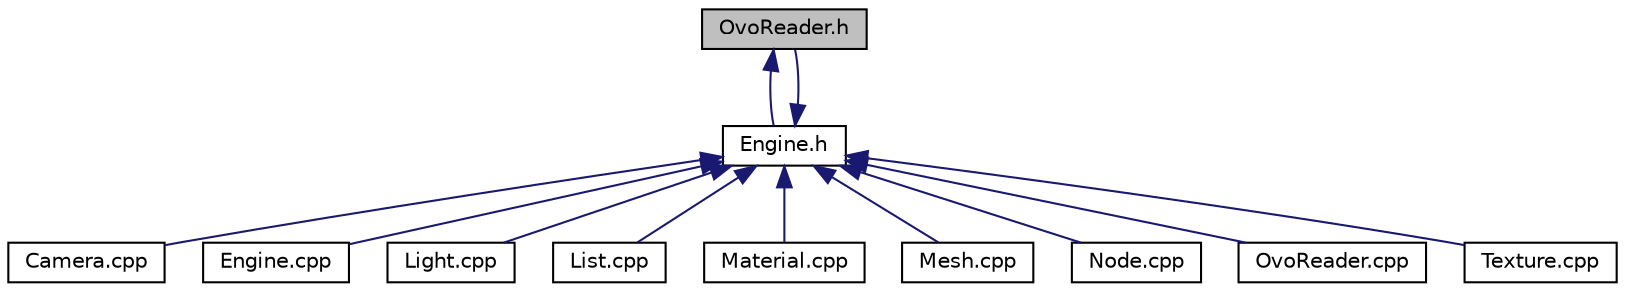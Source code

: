 digraph "OvoReader.h"
{
  edge [fontname="Helvetica",fontsize="10",labelfontname="Helvetica",labelfontsize="10"];
  node [fontname="Helvetica",fontsize="10",shape=record];
  Node21 [label="OvoReader.h",height=0.2,width=0.4,color="black", fillcolor="grey75", style="filled", fontcolor="black"];
  Node21 -> Node22 [dir="back",color="midnightblue",fontsize="10",style="solid",fontname="Helvetica"];
  Node22 [label="Engine.h",height=0.2,width=0.4,color="black", fillcolor="white", style="filled",URL="$Engine_8h.html"];
  Node22 -> Node23 [dir="back",color="midnightblue",fontsize="10",style="solid",fontname="Helvetica"];
  Node23 [label="Camera.cpp",height=0.2,width=0.4,color="black", fillcolor="white", style="filled",URL="$Camera_8cpp.html"];
  Node22 -> Node21 [dir="back",color="midnightblue",fontsize="10",style="solid",fontname="Helvetica"];
  Node22 -> Node24 [dir="back",color="midnightblue",fontsize="10",style="solid",fontname="Helvetica"];
  Node24 [label="Engine.cpp",height=0.2,width=0.4,color="black", fillcolor="white", style="filled",URL="$Engine_8cpp.html"];
  Node22 -> Node25 [dir="back",color="midnightblue",fontsize="10",style="solid",fontname="Helvetica"];
  Node25 [label="Light.cpp",height=0.2,width=0.4,color="black", fillcolor="white", style="filled",URL="$Light_8cpp.html"];
  Node22 -> Node26 [dir="back",color="midnightblue",fontsize="10",style="solid",fontname="Helvetica"];
  Node26 [label="List.cpp",height=0.2,width=0.4,color="black", fillcolor="white", style="filled",URL="$List_8cpp.html"];
  Node22 -> Node27 [dir="back",color="midnightblue",fontsize="10",style="solid",fontname="Helvetica"];
  Node27 [label="Material.cpp",height=0.2,width=0.4,color="black", fillcolor="white", style="filled",URL="$Material_8cpp.html"];
  Node22 -> Node28 [dir="back",color="midnightblue",fontsize="10",style="solid",fontname="Helvetica"];
  Node28 [label="Mesh.cpp",height=0.2,width=0.4,color="black", fillcolor="white", style="filled",URL="$Mesh_8cpp.html"];
  Node22 -> Node29 [dir="back",color="midnightblue",fontsize="10",style="solid",fontname="Helvetica"];
  Node29 [label="Node.cpp",height=0.2,width=0.4,color="black", fillcolor="white", style="filled",URL="$Node_8cpp.html"];
  Node22 -> Node30 [dir="back",color="midnightblue",fontsize="10",style="solid",fontname="Helvetica"];
  Node30 [label="OvoReader.cpp",height=0.2,width=0.4,color="black", fillcolor="white", style="filled",URL="$OvoReader_8cpp.html"];
  Node22 -> Node31 [dir="back",color="midnightblue",fontsize="10",style="solid",fontname="Helvetica"];
  Node31 [label="Texture.cpp",height=0.2,width=0.4,color="black", fillcolor="white", style="filled",URL="$Texture_8cpp.html"];
}
